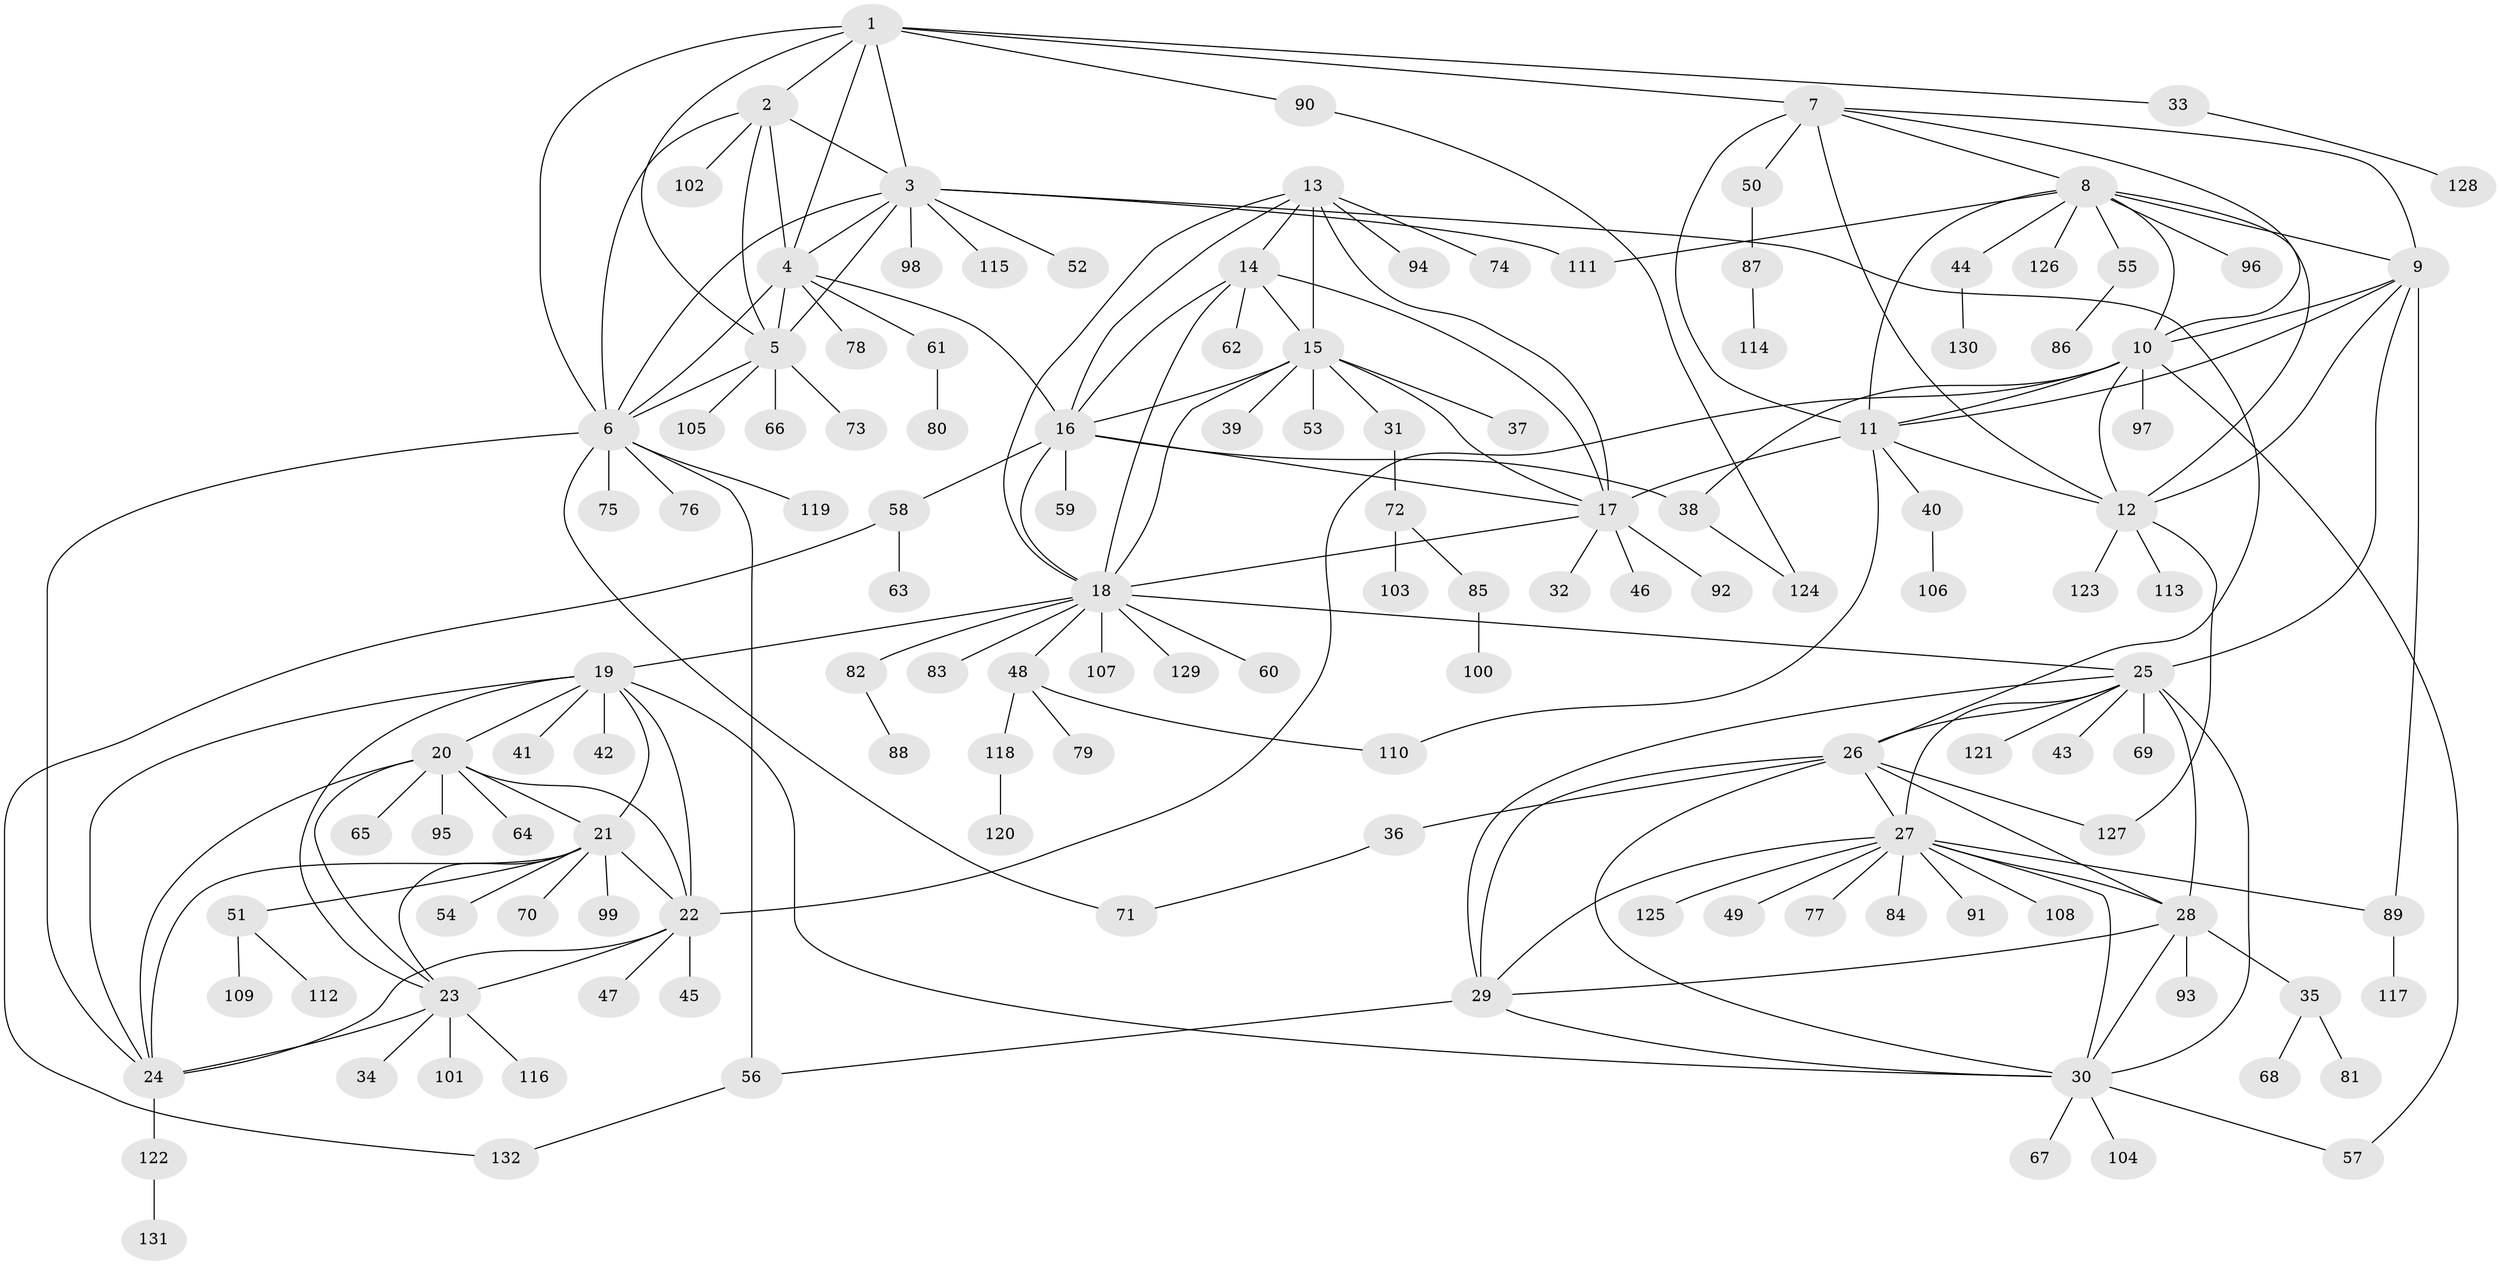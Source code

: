 // coarse degree distribution, {7: 0.038834951456310676, 10: 0.02912621359223301, 6: 0.02912621359223301, 9: 0.019417475728155338, 8: 0.038834951456310676, 14: 0.019417475728155338, 5: 0.02912621359223301, 4: 0.019417475728155338, 16: 0.009708737864077669, 12: 0.009708737864077669, 2: 0.1262135922330097, 1: 0.5922330097087378, 3: 0.038834951456310676}
// Generated by graph-tools (version 1.1) at 2025/24/03/03/25 07:24:17]
// undirected, 132 vertices, 197 edges
graph export_dot {
graph [start="1"]
  node [color=gray90,style=filled];
  1;
  2;
  3;
  4;
  5;
  6;
  7;
  8;
  9;
  10;
  11;
  12;
  13;
  14;
  15;
  16;
  17;
  18;
  19;
  20;
  21;
  22;
  23;
  24;
  25;
  26;
  27;
  28;
  29;
  30;
  31;
  32;
  33;
  34;
  35;
  36;
  37;
  38;
  39;
  40;
  41;
  42;
  43;
  44;
  45;
  46;
  47;
  48;
  49;
  50;
  51;
  52;
  53;
  54;
  55;
  56;
  57;
  58;
  59;
  60;
  61;
  62;
  63;
  64;
  65;
  66;
  67;
  68;
  69;
  70;
  71;
  72;
  73;
  74;
  75;
  76;
  77;
  78;
  79;
  80;
  81;
  82;
  83;
  84;
  85;
  86;
  87;
  88;
  89;
  90;
  91;
  92;
  93;
  94;
  95;
  96;
  97;
  98;
  99;
  100;
  101;
  102;
  103;
  104;
  105;
  106;
  107;
  108;
  109;
  110;
  111;
  112;
  113;
  114;
  115;
  116;
  117;
  118;
  119;
  120;
  121;
  122;
  123;
  124;
  125;
  126;
  127;
  128;
  129;
  130;
  131;
  132;
  1 -- 2;
  1 -- 3;
  1 -- 4;
  1 -- 5;
  1 -- 6;
  1 -- 7;
  1 -- 33;
  1 -- 90;
  2 -- 3;
  2 -- 4;
  2 -- 5;
  2 -- 6;
  2 -- 102;
  3 -- 4;
  3 -- 5;
  3 -- 6;
  3 -- 26;
  3 -- 52;
  3 -- 98;
  3 -- 111;
  3 -- 115;
  4 -- 5;
  4 -- 6;
  4 -- 16;
  4 -- 61;
  4 -- 78;
  5 -- 6;
  5 -- 66;
  5 -- 73;
  5 -- 105;
  6 -- 24;
  6 -- 56;
  6 -- 71;
  6 -- 75;
  6 -- 76;
  6 -- 119;
  7 -- 8;
  7 -- 9;
  7 -- 10;
  7 -- 11;
  7 -- 12;
  7 -- 50;
  8 -- 9;
  8 -- 10;
  8 -- 11;
  8 -- 12;
  8 -- 44;
  8 -- 55;
  8 -- 96;
  8 -- 111;
  8 -- 126;
  9 -- 10;
  9 -- 11;
  9 -- 12;
  9 -- 25;
  9 -- 89;
  10 -- 11;
  10 -- 12;
  10 -- 22;
  10 -- 38;
  10 -- 57;
  10 -- 97;
  11 -- 12;
  11 -- 17;
  11 -- 40;
  11 -- 110;
  12 -- 113;
  12 -- 123;
  12 -- 127;
  13 -- 14;
  13 -- 15;
  13 -- 16;
  13 -- 17;
  13 -- 18;
  13 -- 74;
  13 -- 94;
  14 -- 15;
  14 -- 16;
  14 -- 17;
  14 -- 18;
  14 -- 62;
  15 -- 16;
  15 -- 17;
  15 -- 18;
  15 -- 31;
  15 -- 37;
  15 -- 39;
  15 -- 53;
  16 -- 17;
  16 -- 18;
  16 -- 38;
  16 -- 58;
  16 -- 59;
  17 -- 18;
  17 -- 32;
  17 -- 46;
  17 -- 92;
  18 -- 19;
  18 -- 25;
  18 -- 48;
  18 -- 60;
  18 -- 82;
  18 -- 83;
  18 -- 107;
  18 -- 129;
  19 -- 20;
  19 -- 21;
  19 -- 22;
  19 -- 23;
  19 -- 24;
  19 -- 30;
  19 -- 41;
  19 -- 42;
  20 -- 21;
  20 -- 22;
  20 -- 23;
  20 -- 24;
  20 -- 64;
  20 -- 65;
  20 -- 95;
  21 -- 22;
  21 -- 23;
  21 -- 24;
  21 -- 51;
  21 -- 54;
  21 -- 70;
  21 -- 99;
  22 -- 23;
  22 -- 24;
  22 -- 45;
  22 -- 47;
  23 -- 24;
  23 -- 34;
  23 -- 101;
  23 -- 116;
  24 -- 122;
  25 -- 26;
  25 -- 27;
  25 -- 28;
  25 -- 29;
  25 -- 30;
  25 -- 43;
  25 -- 69;
  25 -- 121;
  26 -- 27;
  26 -- 28;
  26 -- 29;
  26 -- 30;
  26 -- 36;
  26 -- 127;
  27 -- 28;
  27 -- 29;
  27 -- 30;
  27 -- 49;
  27 -- 77;
  27 -- 84;
  27 -- 89;
  27 -- 91;
  27 -- 108;
  27 -- 125;
  28 -- 29;
  28 -- 30;
  28 -- 35;
  28 -- 93;
  29 -- 30;
  29 -- 56;
  30 -- 57;
  30 -- 67;
  30 -- 104;
  31 -- 72;
  33 -- 128;
  35 -- 68;
  35 -- 81;
  36 -- 71;
  38 -- 124;
  40 -- 106;
  44 -- 130;
  48 -- 79;
  48 -- 110;
  48 -- 118;
  50 -- 87;
  51 -- 109;
  51 -- 112;
  55 -- 86;
  56 -- 132;
  58 -- 63;
  58 -- 132;
  61 -- 80;
  72 -- 85;
  72 -- 103;
  82 -- 88;
  85 -- 100;
  87 -- 114;
  89 -- 117;
  90 -- 124;
  118 -- 120;
  122 -- 131;
}
